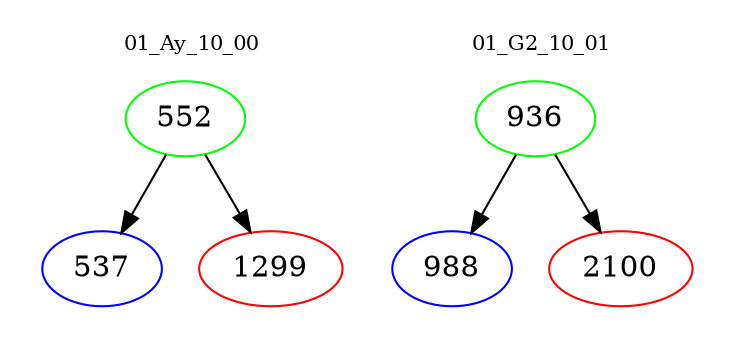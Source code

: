digraph{
subgraph cluster_0 {
color = white
label = "01_Ay_10_00";
fontsize=10;
T0_552 [label="552", color="green"]
T0_552 -> T0_537 [color="black"]
T0_537 [label="537", color="blue"]
T0_552 -> T0_1299 [color="black"]
T0_1299 [label="1299", color="red"]
}
subgraph cluster_1 {
color = white
label = "01_G2_10_01";
fontsize=10;
T1_936 [label="936", color="green"]
T1_936 -> T1_988 [color="black"]
T1_988 [label="988", color="blue"]
T1_936 -> T1_2100 [color="black"]
T1_2100 [label="2100", color="red"]
}
}
